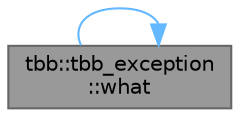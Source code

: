 digraph "tbb::tbb_exception::what"
{
 // LATEX_PDF_SIZE
  bgcolor="transparent";
  edge [fontname=Helvetica,fontsize=10,labelfontname=Helvetica,labelfontsize=10];
  node [fontname=Helvetica,fontsize=10,shape=box,height=0.2,width=0.4];
  rankdir="LR";
  Node1 [id="Node000001",label="tbb::tbb_exception\l::what",height=0.2,width=0.4,color="gray40", fillcolor="grey60", style="filled", fontcolor="black",tooltip="Returns the result of originally intercepted exception's what() method."];
  Node1 -> Node1 [id="edge1_Node000001_Node000001",color="steelblue1",style="solid",tooltip=" "];
}
